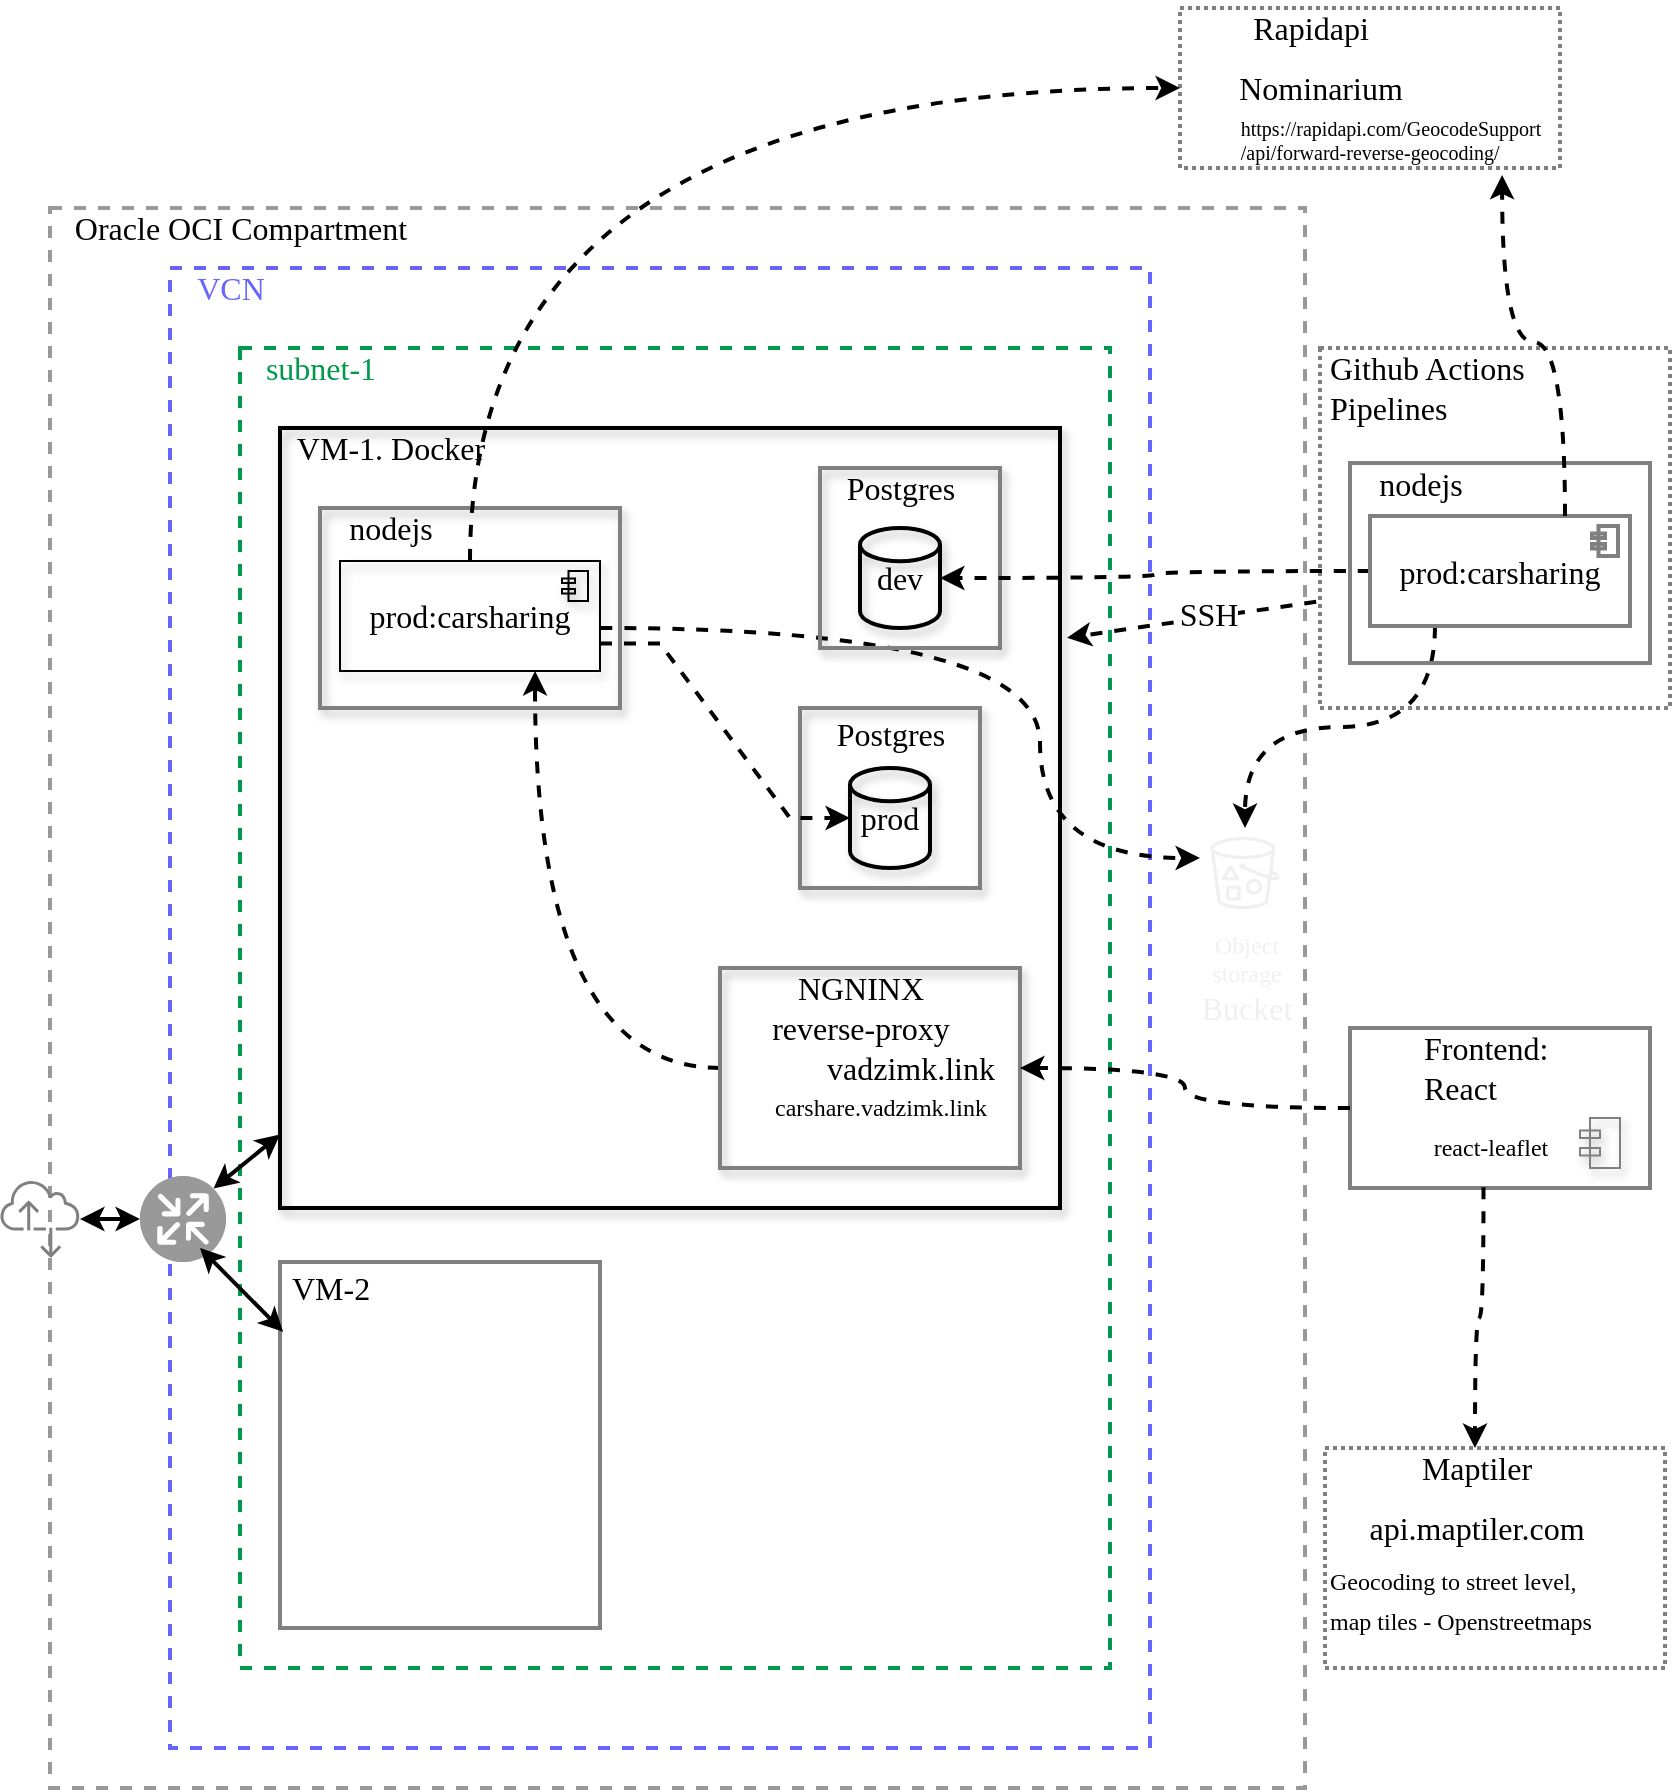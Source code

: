 <mxfile version="19.0.3" type="device"><diagram id="mWWCFk9HNQBTABtMWuh6" name="Page-1"><mxGraphModel dx="1246" dy="1195" grid="1" gridSize="10" guides="1" tooltips="1" connect="1" arrows="1" fold="1" page="1" pageScale="1" pageWidth="850" pageHeight="1100" math="0" shadow="0"><root><mxCell id="0"/><mxCell id="1" parent="0"/><mxCell id="QbOt5xrSMMe182ewnx-t-121" value="" style="rounded=0;whiteSpace=wrap;html=1;shadow=0;glass=0;sketch=0;fontFamily=Ubuntu Mono;fontSource=https%3A%2F%2Ffonts.googleapis.com%2Fcss%3Ffamily%3DUbuntu%2BMono;fontSize=16;fontColor=default;strokeColor=#999999;fillColor=none;dashed=1;strokeWidth=2;" parent="1" vertex="1"><mxGeometry x="30" y="160" width="627.5" height="790" as="geometry"/></mxCell><mxCell id="QbOt5xrSMMe182ewnx-t-54" value="" style="rounded=0;whiteSpace=wrap;html=1;shadow=0;glass=0;sketch=0;fontFamily=Ubuntu Mono;fontSource=https%3A%2F%2Ffonts.googleapis.com%2Fcss%3Ffamily%3DUbuntu%2BMono;fontSize=16;strokeColor=#808080;fillColor=none;strokeWidth=2;dashed=1;dashPattern=1 1;" parent="1" vertex="1"><mxGeometry x="665" y="230" width="175" height="180" as="geometry"/></mxCell><mxCell id="QbOt5xrSMMe182ewnx-t-8" value="" style="sketch=0;outlineConnect=0;fontColor=#232F3E;gradientColor=none;fillColor=#808080;strokeColor=none;dashed=0;verticalLabelPosition=bottom;verticalAlign=top;align=center;html=1;fontSize=12;fontStyle=0;aspect=fixed;pointerEvents=1;shape=mxgraph.aws4.internet_alt2;rounded=1;fontFamily=Ubuntu Mono;fontSource=https%3A%2F%2Ffonts.googleapis.com%2Fcss%3Ffamily%3DUbuntu%2BMono;strokeWidth=2;" parent="1" vertex="1"><mxGeometry x="5" y="645.5" width="40" height="40" as="geometry"/></mxCell><mxCell id="QbOt5xrSMMe182ewnx-t-25" value="" style="rounded=0;whiteSpace=wrap;html=1;fontFamily=Ubuntu Mono;fontSource=https%3A%2F%2Ffonts.googleapis.com%2Fcss%3Ffamily%3DUbuntu%2BMono;fontSize=16;strokeColor=#6666FF;fillColor=none;dashed=1;strokeWidth=2;" parent="1" vertex="1"><mxGeometry x="90" y="190" width="490" height="740" as="geometry"/></mxCell><mxCell id="QbOt5xrSMMe182ewnx-t-26" value="&lt;font color=&quot;#6666ff&quot;&gt;VCN&lt;/font&gt;" style="text;html=1;resizable=0;autosize=1;align=center;verticalAlign=middle;points=[];fillColor=none;strokeColor=none;rounded=0;fontFamily=Ubuntu Mono;fontSource=https%3A%2F%2Ffonts.googleapis.com%2Fcss%3Ffamily%3DUbuntu%2BMono;fontSize=16;fontColor=default;" parent="1" vertex="1"><mxGeometry x="100" y="190" width="40" height="20" as="geometry"/></mxCell><mxCell id="QbOt5xrSMMe182ewnx-t-124" style="edgeStyle=orthogonalEdgeStyle;curved=1;rounded=0;orthogonalLoop=1;jettySize=auto;html=1;exitX=0;exitY=0.75;exitDx=0;exitDy=0;dashed=1;fontFamily=Ubuntu Mono;fontSource=https%3A%2F%2Ffonts.googleapis.com%2Fcss%3Ffamily%3DUbuntu%2BMono;fontSize=16;fontColor=default;startArrow=none;startFill=0;elbow=vertical;" parent="1" source="QbOt5xrSMMe182ewnx-t-27" edge="1"><mxGeometry relative="1" as="geometry"><mxPoint x="124.619" y="724.857" as="targetPoint"/></mxGeometry></mxCell><mxCell id="QbOt5xrSMMe182ewnx-t-27" value="" style="rounded=0;whiteSpace=wrap;html=1;fontFamily=Ubuntu Mono;fontSource=https%3A%2F%2Ffonts.googleapis.com%2Fcss%3Ffamily%3DUbuntu%2BMono;fontSize=16;strokeColor=#00994D;fillColor=none;dashed=1;strokeWidth=2;" parent="1" vertex="1"><mxGeometry x="125" y="230" width="435" height="660" as="geometry"/></mxCell><mxCell id="QbOt5xrSMMe182ewnx-t-28" value="&lt;font color=&quot;#00994d&quot;&gt;subnet-1&lt;/font&gt;" style="text;html=1;resizable=0;autosize=1;align=center;verticalAlign=middle;points=[];fillColor=none;strokeColor=none;rounded=0;fontFamily=Ubuntu Mono;fontSource=https%3A%2F%2Ffonts.googleapis.com%2Fcss%3Ffamily%3DUbuntu%2BMono;fontSize=16;fontColor=default;" parent="1" vertex="1"><mxGeometry x="125" y="230" width="80" height="20" as="geometry"/></mxCell><mxCell id="QbOt5xrSMMe182ewnx-t-33" style="edgeStyle=none;rounded=0;orthogonalLoop=1;jettySize=auto;html=1;fontFamily=Ubuntu Mono;fontSource=https%3A%2F%2Ffonts.googleapis.com%2Fcss%3Ffamily%3DUbuntu%2BMono;fontSize=16;fontColor=default;startArrow=classic;startFill=1;strokeWidth=2;" parent="1" source="QbOt5xrSMMe182ewnx-t-29" target="QbOt5xrSMMe182ewnx-t-8" edge="1"><mxGeometry relative="1" as="geometry"/></mxCell><mxCell id="QbOt5xrSMMe182ewnx-t-29" value="" style="fillColor=#999999;verticalLabelPosition=bottom;sketch=0;html=1;strokeColor=#ffffff;verticalAlign=top;align=center;points=[[0.145,0.145,0],[0.5,0,0],[0.855,0.145,0],[1,0.5,0],[0.855,0.855,0],[0.5,1,0],[0.145,0.855,0],[0,0.5,0]];pointerEvents=1;shape=mxgraph.cisco_safe.compositeIcon;bgIcon=ellipse;resIcon=mxgraph.cisco_safe.capability.routing;rounded=1;fontFamily=Ubuntu Mono;fontSource=https%3A%2F%2Ffonts.googleapis.com%2Fcss%3Ffamily%3DUbuntu%2BMono;fontSize=16;fontColor=default;strokeWidth=2;" parent="1" vertex="1"><mxGeometry x="75" y="644" width="43" height="43" as="geometry"/></mxCell><mxCell id="QbOt5xrSMMe182ewnx-t-36" value="" style="rounded=0;whiteSpace=wrap;html=1;fontFamily=Ubuntu Mono;fontSource=https%3A%2F%2Ffonts.googleapis.com%2Fcss%3Ffamily%3DUbuntu%2BMono;fontSize=16;fontColor=#333333;strokeColor=default;fillColor=none;shadow=1;strokeWidth=2;" parent="1" vertex="1"><mxGeometry x="145" y="270" width="390" height="390" as="geometry"/></mxCell><mxCell id="QbOt5xrSMMe182ewnx-t-37" value="VM-1. Docker" style="text;html=1;resizable=0;autosize=1;align=center;verticalAlign=middle;points=[];fillColor=none;strokeColor=none;rounded=0;fontFamily=Ubuntu Mono;fontSource=https%3A%2F%2Ffonts.googleapis.com%2Fcss%3Ffamily%3DUbuntu%2BMono;fontSize=16;fontColor=default;" parent="1" vertex="1"><mxGeometry x="145" y="270" width="110" height="20" as="geometry"/></mxCell><mxCell id="QbOt5xrSMMe182ewnx-t-63" style="edgeStyle=orthogonalEdgeStyle;rounded=0;orthogonalLoop=1;jettySize=auto;html=1;dashed=1;fontFamily=Ubuntu Mono;fontSource=https%3A%2F%2Ffonts.googleapis.com%2Fcss%3Ffamily%3DUbuntu%2BMono;fontSize=16;fontColor=default;startArrow=none;startFill=0;elbow=vertical;curved=1;strokeWidth=2;" parent="1" source="QbOt5xrSMMe182ewnx-t-65" target="QbOt5xrSMMe182ewnx-t-117" edge="1"><mxGeometry relative="1" as="geometry"><mxPoint x="214" y="355" as="sourcePoint"/><mxPoint x="695" y="490" as="targetPoint"/><Array as="points"><mxPoint x="525" y="370"/><mxPoint x="525" y="485"/></Array></mxGeometry></mxCell><mxCell id="QbOt5xrSMMe182ewnx-t-98" style="edgeStyle=orthogonalEdgeStyle;rounded=0;orthogonalLoop=1;jettySize=auto;html=1;dashed=1;fontFamily=Ubuntu Mono;fontSource=https%3A%2F%2Ffonts.googleapis.com%2Fcss%3Ffamily%3DUbuntu%2BMono;fontSize=12;fontColor=default;startArrow=none;startFill=0;elbow=vertical;entryX=0.75;entryY=1;entryDx=0;entryDy=0;entryPerimeter=0;curved=1;strokeWidth=2;" parent="1" source="QbOt5xrSMMe182ewnx-t-39" target="QbOt5xrSMMe182ewnx-t-65" edge="1"><mxGeometry relative="1" as="geometry"/></mxCell><mxCell id="QbOt5xrSMMe182ewnx-t-39" value="" style="whiteSpace=wrap;html=1;rounded=0;fontFamily=Ubuntu Mono;fontSource=https%3A%2F%2Ffonts.googleapis.com%2Fcss%3Ffamily%3DUbuntu%2BMono;fontSize=16;fontColor=default;strokeColor=#808080;fillColor=none;shadow=1;strokeWidth=2;" parent="1" vertex="1"><mxGeometry x="365" y="540" width="150" height="100" as="geometry"/></mxCell><mxCell id="QbOt5xrSMMe182ewnx-t-40" value="NGNINX&lt;br&gt;reverse-proxy" style="text;html=1;resizable=0;autosize=1;align=center;verticalAlign=middle;points=[];fillColor=none;strokeColor=none;rounded=0;fontFamily=Ubuntu Mono;fontSource=https%3A%2F%2Ffonts.googleapis.com%2Fcss%3Ffamily%3DUbuntu%2BMono;fontSize=16;fontColor=default;shadow=0;glass=0;sketch=0;" parent="1" vertex="1"><mxGeometry x="375" y="540" width="120" height="40" as="geometry"/></mxCell><mxCell id="QbOt5xrSMMe182ewnx-t-45" value="" style="rounded=0;whiteSpace=wrap;html=1;shadow=1;glass=0;sketch=0;fontFamily=Ubuntu Mono;fontSource=https%3A%2F%2Ffonts.googleapis.com%2Fcss%3Ffamily%3DUbuntu%2BMono;fontSize=16;fontColor=default;strokeColor=#808080;fillColor=none;strokeWidth=2;" parent="1" vertex="1"><mxGeometry x="415" y="290" width="90" height="90" as="geometry"/></mxCell><mxCell id="QbOt5xrSMMe182ewnx-t-48" value="Postgres" style="text;html=1;resizable=0;autosize=1;align=center;verticalAlign=middle;points=[];fillColor=none;strokeColor=none;rounded=0;shadow=1;glass=0;sketch=0;fontFamily=Ubuntu Mono;fontSource=https%3A%2F%2Ffonts.googleapis.com%2Fcss%3Ffamily%3DUbuntu%2BMono;fontSize=16;fontColor=default;" parent="1" vertex="1"><mxGeometry x="415" y="290" width="80" height="20" as="geometry"/></mxCell><mxCell id="QbOt5xrSMMe182ewnx-t-64" style="edgeStyle=orthogonalEdgeStyle;rounded=0;orthogonalLoop=1;jettySize=auto;html=1;dashed=1;fontFamily=Ubuntu Mono;fontSource=https%3A%2F%2Ffonts.googleapis.com%2Fcss%3Ffamily%3DUbuntu%2BMono;fontSize=16;fontColor=default;startArrow=none;startFill=0;curved=1;exitX=0.25;exitY=1;exitDx=0;exitDy=0;exitPerimeter=0;strokeWidth=2;" parent="1" source="QbOt5xrSMMe182ewnx-t-76" target="QbOt5xrSMMe182ewnx-t-117" edge="1"><mxGeometry relative="1" as="geometry"><mxPoint x="770.0" y="321.778" as="sourcePoint"/><mxPoint x="652.524" y="470" as="targetPoint"/></mxGeometry></mxCell><mxCell id="QbOt5xrSMMe182ewnx-t-59" value="" style="endArrow=classic;html=1;rounded=0;fontFamily=Ubuntu Mono;fontSource=https%3A%2F%2Ffonts.googleapis.com%2Fcss%3Ffamily%3DUbuntu%2BMono;fontSize=16;fontColor=default;elbow=vertical;exitX=-0.011;exitY=0.705;exitDx=0;exitDy=0;exitPerimeter=0;dashed=1;entryX=1.009;entryY=0.269;entryDx=0;entryDy=0;entryPerimeter=0;strokeWidth=2;" parent="1" source="QbOt5xrSMMe182ewnx-t-54" target="QbOt5xrSMMe182ewnx-t-36" edge="1"><mxGeometry width="50" height="50" relative="1" as="geometry"><mxPoint x="755" y="445" as="sourcePoint"/><mxPoint x="715" y="420" as="targetPoint"/></mxGeometry></mxCell><mxCell id="QbOt5xrSMMe182ewnx-t-61" value="SSH" style="edgeLabel;html=1;align=center;verticalAlign=middle;resizable=0;points=[];fontSize=16;fontFamily=Ubuntu Mono;fontColor=default;" parent="QbOt5xrSMMe182ewnx-t-59" vertex="1" connectable="0"><mxGeometry x="-0.13" y="-2" relative="1" as="geometry"><mxPoint as="offset"/></mxGeometry></mxCell><mxCell id="QbOt5xrSMMe182ewnx-t-72" value="" style="group" parent="1" vertex="1" connectable="0"><mxGeometry x="165" y="310" width="150" height="100" as="geometry"/></mxCell><mxCell id="QbOt5xrSMMe182ewnx-t-38" value="" style="rounded=0;whiteSpace=wrap;html=1;fontFamily=Ubuntu Mono;fontSource=https%3A%2F%2Ffonts.googleapis.com%2Fcss%3Ffamily%3DUbuntu%2BMono;fontSize=16;fontColor=default;strokeColor=#808080;fillColor=none;sketch=0;shadow=1;glass=0;strokeWidth=2;" parent="QbOt5xrSMMe182ewnx-t-72" vertex="1"><mxGeometry width="150" height="100" as="geometry"/></mxCell><mxCell id="QbOt5xrSMMe182ewnx-t-41" value="nodejs" style="text;html=1;resizable=0;autosize=1;align=center;verticalAlign=middle;points=[];fillColor=none;strokeColor=none;rounded=0;shadow=0;glass=0;sketch=0;fontFamily=Ubuntu Mono;fontSource=https%3A%2F%2Ffonts.googleapis.com%2Fcss%3Ffamily%3DUbuntu%2BMono;fontSize=16;fontColor=default;" parent="QbOt5xrSMMe182ewnx-t-72" vertex="1"><mxGeometry x="5" width="60" height="20" as="geometry"/></mxCell><mxCell id="QbOt5xrSMMe182ewnx-t-65" value="prod:carsharing" style="html=1;outlineConnect=0;whiteSpace=wrap;fillColor=none;shape=mxgraph.archimate3.application;appType=comp;archiType=square;rounded=0;shadow=1;glass=0;sketch=0;fontFamily=Ubuntu Mono;fontSource=https%3A%2F%2Ffonts.googleapis.com%2Fcss%3Ffamily%3DUbuntu%2BMono;fontSize=16;" parent="QbOt5xrSMMe182ewnx-t-72" vertex="1"><mxGeometry x="10" y="26.5" width="130" height="55" as="geometry"/></mxCell><mxCell id="QbOt5xrSMMe182ewnx-t-77" value="dev" style="strokeWidth=2;html=1;shape=mxgraph.flowchart.database;whiteSpace=wrap;rounded=0;shadow=1;glass=0;sketch=0;fontFamily=Ubuntu Mono;fontSource=https%3A%2F%2Ffonts.googleapis.com%2Fcss%3Ffamily%3DUbuntu%2BMono;fontSize=16;fontColor=default;fillColor=none;" parent="1" vertex="1"><mxGeometry x="435" y="320" width="40" height="50" as="geometry"/></mxCell><mxCell id="QbOt5xrSMMe182ewnx-t-80" value="prod" style="strokeWidth=2;html=1;shape=mxgraph.flowchart.database;whiteSpace=wrap;rounded=0;shadow=1;glass=0;sketch=0;fontFamily=Ubuntu Mono;fontSource=https%3A%2F%2Ffonts.googleapis.com%2Fcss%3Ffamily%3DUbuntu%2BMono;fontSize=16;fontColor=default;fillColor=none;" parent="1" vertex="1"><mxGeometry x="430" y="440" width="40" height="50" as="geometry"/></mxCell><mxCell id="QbOt5xrSMMe182ewnx-t-81" value="Postgres" style="text;html=1;resizable=0;autosize=1;align=center;verticalAlign=middle;points=[];fillColor=none;strokeColor=none;rounded=0;shadow=1;glass=0;sketch=0;fontFamily=Ubuntu Mono;fontSource=https%3A%2F%2Ffonts.googleapis.com%2Fcss%3Ffamily%3DUbuntu%2BMono;fontSize=16;fontColor=default;" parent="1" vertex="1"><mxGeometry x="410" y="412.5" width="80" height="20" as="geometry"/></mxCell><mxCell id="QbOt5xrSMMe182ewnx-t-82" value="" style="rounded=0;whiteSpace=wrap;html=1;shadow=1;glass=0;sketch=0;fontFamily=Ubuntu Mono;fontSource=https%3A%2F%2Ffonts.googleapis.com%2Fcss%3Ffamily%3DUbuntu%2BMono;fontSize=16;fontColor=default;strokeColor=#808080;fillColor=none;strokeWidth=2;" parent="1" vertex="1"><mxGeometry x="405" y="410" width="90" height="90" as="geometry"/></mxCell><mxCell id="QbOt5xrSMMe182ewnx-t-87" value="" style="rounded=0;whiteSpace=wrap;html=1;shadow=0;glass=0;sketch=0;fontFamily=Ubuntu Mono;fontSource=https%3A%2F%2Ffonts.googleapis.com%2Fcss%3Ffamily%3DUbuntu%2BMono;fontSize=16;fontColor=default;strokeColor=#808080;fillColor=none;strokeWidth=2;" parent="1" vertex="1"><mxGeometry x="680" y="570" width="150" height="80" as="geometry"/></mxCell><mxCell id="QbOt5xrSMMe182ewnx-t-91" style="edgeStyle=orthogonalEdgeStyle;curved=1;rounded=0;orthogonalLoop=1;jettySize=auto;html=1;dashed=1;fontFamily=Ubuntu Mono;fontSource=https%3A%2F%2Ffonts.googleapis.com%2Fcss%3Ffamily%3DUbuntu%2BMono;fontSize=12;fontColor=default;startArrow=none;startFill=0;exitX=0;exitY=0.5;exitDx=0;exitDy=0;strokeWidth=2;" parent="1" source="QbOt5xrSMMe182ewnx-t-87" target="QbOt5xrSMMe182ewnx-t-39" edge="1"><mxGeometry relative="1" as="geometry"><mxPoint x="745" y="590" as="sourcePoint"/></mxGeometry></mxCell><mxCell id="QbOt5xrSMMe182ewnx-t-97" style="rounded=0;orthogonalLoop=1;jettySize=auto;html=1;dashed=1;fontFamily=Ubuntu Mono;fontSource=https%3A%2F%2Ffonts.googleapis.com%2Fcss%3Ffamily%3DUbuntu%2BMono;fontSize=12;fontColor=default;startArrow=none;startFill=0;exitX=0.445;exitY=0.995;exitDx=0;exitDy=0;exitPerimeter=0;edgeStyle=orthogonalEdgeStyle;curved=1;strokeWidth=2;" parent="1" source="QbOt5xrSMMe182ewnx-t-87" target="QbOt5xrSMMe182ewnx-t-93" edge="1"><mxGeometry relative="1" as="geometry"><mxPoint x="790" y="630" as="sourcePoint"/></mxGeometry></mxCell><mxCell id="QbOt5xrSMMe182ewnx-t-88" value="Frontend:&lt;br&gt;React" style="text;html=1;resizable=0;autosize=1;align=left;verticalAlign=middle;points=[];fillColor=none;strokeColor=none;rounded=0;shadow=1;glass=0;sketch=0;fontFamily=Ubuntu Mono;fontSource=https%3A%2F%2Ffonts.googleapis.com%2Fcss%3Ffamily%3DUbuntu%2BMono;fontSize=16;fontColor=default;" parent="1" vertex="1"><mxGeometry x="715" y="570" width="90" height="40" as="geometry"/></mxCell><mxCell id="QbOt5xrSMMe182ewnx-t-89" value="vadzimk.link" style="text;html=1;resizable=0;autosize=1;align=center;verticalAlign=middle;points=[];fillColor=none;strokeColor=none;rounded=0;shadow=1;glass=0;sketch=0;fontFamily=Ubuntu Mono;fontSource=https%3A%2F%2Ffonts.googleapis.com%2Fcss%3Ffamily%3DUbuntu%2BMono;fontSize=16;fontColor=default;" parent="1" vertex="1"><mxGeometry x="405" y="580" width="110" height="20" as="geometry"/></mxCell><mxCell id="QbOt5xrSMMe182ewnx-t-90" value="carshare.vadzimk.link" style="text;html=1;resizable=0;autosize=1;align=center;verticalAlign=middle;points=[];fillColor=none;strokeColor=none;rounded=0;shadow=1;glass=0;sketch=0;fontFamily=Ubuntu Mono;fontSource=https%3A%2F%2Ffonts.googleapis.com%2Fcss%3Ffamily%3DUbuntu%2BMono;fontSize=12;fontColor=default;" parent="1" vertex="1"><mxGeometry x="375" y="600" width="140" height="20" as="geometry"/></mxCell><mxCell id="QbOt5xrSMMe182ewnx-t-92" value="" style="rounded=0;whiteSpace=wrap;html=1;shadow=0;glass=0;sketch=0;fontFamily=Ubuntu Mono;fontSource=https%3A%2F%2Ffonts.googleapis.com%2Fcss%3Ffamily%3DUbuntu%2BMono;fontSize=12;fontColor=default;strokeColor=#808080;fillColor=none;strokeWidth=2;dashed=1;dashPattern=1 1;" parent="1" vertex="1"><mxGeometry x="667.5" y="780" width="170" height="110" as="geometry"/></mxCell><mxCell id="QbOt5xrSMMe182ewnx-t-93" value="Maptiler" style="text;html=1;resizable=0;autosize=1;align=center;verticalAlign=middle;points=[];fillColor=none;strokeColor=none;rounded=0;shadow=0;glass=0;sketch=0;fontFamily=Ubuntu Mono;fontSource=https%3A%2F%2Ffonts.googleapis.com%2Fcss%3Ffamily%3DUbuntu%2BMono;fontSize=16;fontColor=default;" parent="1" vertex="1"><mxGeometry x="702.5" y="780" width="80" height="20" as="geometry"/></mxCell><mxCell id="QbOt5xrSMMe182ewnx-t-95" value="api.maptiler.com" style="text;html=1;resizable=0;autosize=1;align=center;verticalAlign=middle;points=[];fillColor=none;strokeColor=none;rounded=0;shadow=1;glass=0;sketch=0;fontFamily=Ubuntu Mono;fontSource=https%3A%2F%2Ffonts.googleapis.com%2Fcss%3Ffamily%3DUbuntu%2BMono;fontSize=16;fontColor=default;" parent="1" vertex="1"><mxGeometry x="672.5" y="810" width="140" height="20" as="geometry"/></mxCell><mxCell id="QbOt5xrSMMe182ewnx-t-96" value="&lt;font style=&quot;font-size: 12px;&quot;&gt;Geocoding to street level,&lt;br style=&quot;&quot;&gt;map tiles - Openstreetmaps&lt;/font&gt;" style="text;html=1;resizable=0;autosize=1;align=left;verticalAlign=middle;points=[];fillColor=none;strokeColor=none;rounded=0;shadow=1;glass=0;sketch=0;fontFamily=Ubuntu Mono;fontSource=https%3A%2F%2Ffonts.googleapis.com%2Fcss%3Ffamily%3DUbuntu%2BMono;fontSize=16;fontColor=default;" parent="1" vertex="1"><mxGeometry x="667.5" y="830" width="170" height="50" as="geometry"/></mxCell><mxCell id="QbOt5xrSMMe182ewnx-t-99" style="edgeStyle=entityRelationEdgeStyle;rounded=0;orthogonalLoop=1;jettySize=auto;html=1;exitX=1;exitY=0.75;exitDx=0;exitDy=0;exitPerimeter=0;dashed=1;fontFamily=Ubuntu Mono;fontSource=https%3A%2F%2Ffonts.googleapis.com%2Fcss%3Ffamily%3DUbuntu%2BMono;fontSize=12;fontColor=default;startArrow=none;startFill=0;elbow=vertical;entryX=0;entryY=0.5;entryDx=0;entryDy=0;entryPerimeter=0;strokeWidth=2;" parent="1" source="QbOt5xrSMMe182ewnx-t-65" target="QbOt5xrSMMe182ewnx-t-80" edge="1"><mxGeometry relative="1" as="geometry"/></mxCell><mxCell id="QbOt5xrSMMe182ewnx-t-100" style="edgeStyle=orthogonalEdgeStyle;curved=1;rounded=0;orthogonalLoop=1;jettySize=auto;html=1;exitX=0;exitY=0.5;exitDx=0;exitDy=0;exitPerimeter=0;entryX=1;entryY=0.5;entryDx=0;entryDy=0;entryPerimeter=0;dashed=1;fontFamily=Ubuntu Mono;fontSource=https%3A%2F%2Ffonts.googleapis.com%2Fcss%3Ffamily%3DUbuntu%2BMono;fontSize=12;fontColor=default;startArrow=none;startFill=0;elbow=vertical;strokeWidth=2;" parent="1" source="QbOt5xrSMMe182ewnx-t-76" target="QbOt5xrSMMe182ewnx-t-77" edge="1"><mxGeometry relative="1" as="geometry"/></mxCell><mxCell id="QbOt5xrSMMe182ewnx-t-102" value="" style="html=1;outlineConnect=0;whiteSpace=wrap;fillColor=none;shape=mxgraph.archimate3.component;rounded=0;shadow=1;glass=0;sketch=0;fontFamily=Ubuntu Mono;fontSource=https%3A%2F%2Ffonts.googleapis.com%2Fcss%3Ffamily%3DUbuntu%2BMono;fontSize=12;fontColor=default;strokeColor=#808080;" parent="1" vertex="1"><mxGeometry x="795" y="615" width="20" height="25" as="geometry"/></mxCell><mxCell id="QbOt5xrSMMe182ewnx-t-103" value="react-leaflet" style="text;html=1;resizable=0;autosize=1;align=center;verticalAlign=middle;points=[];fillColor=none;strokeColor=none;rounded=0;shadow=1;glass=0;sketch=0;fontFamily=Ubuntu Mono;fontSource=https%3A%2F%2Ffonts.googleapis.com%2Fcss%3Ffamily%3DUbuntu%2BMono;fontSize=12;fontColor=default;" parent="1" vertex="1"><mxGeometry x="705" y="620" width="90" height="20" as="geometry"/></mxCell><mxCell id="QbOt5xrSMMe182ewnx-t-105" value="" style="rounded=0;whiteSpace=wrap;html=1;shadow=0;glass=0;sketch=0;fontFamily=Ubuntu Mono;fontSource=https%3A%2F%2Ffonts.googleapis.com%2Fcss%3Ffamily%3DUbuntu%2BMono;fontSize=12;fontColor=default;strokeColor=#808080;fillColor=none;strokeWidth=2;dashed=1;dashPattern=1 1;" parent="1" vertex="1"><mxGeometry x="595" y="60" width="190" height="80" as="geometry"/></mxCell><mxCell id="QbOt5xrSMMe182ewnx-t-106" value="Rapidapi" style="text;html=1;resizable=0;autosize=1;align=center;verticalAlign=middle;points=[];fillColor=none;strokeColor=none;rounded=0;shadow=1;glass=0;sketch=0;fontFamily=Ubuntu Mono;fontSource=https%3A%2F%2Ffonts.googleapis.com%2Fcss%3Ffamily%3DUbuntu%2BMono;fontSize=16;fontColor=default;" parent="1" vertex="1"><mxGeometry x="620" y="60" width="80" height="20" as="geometry"/></mxCell><mxCell id="QbOt5xrSMMe182ewnx-t-107" value="Nominarium" style="text;html=1;resizable=0;autosize=1;align=center;verticalAlign=middle;points=[];fillColor=none;strokeColor=none;rounded=0;shadow=1;glass=0;sketch=0;fontFamily=Ubuntu Mono;fontSource=https%3A%2F%2Ffonts.googleapis.com%2Fcss%3Ffamily%3DUbuntu%2BMono;fontSize=16;fontColor=default;" parent="1" vertex="1"><mxGeometry x="615" y="90" width="100" height="20" as="geometry"/></mxCell><mxCell id="QbOt5xrSMMe182ewnx-t-108" value="&lt;br style=&quot;font-size: 10px;&quot;&gt;    https://rapidapi.com/GeocodeSupport&lt;br&gt;&lt;div style=&quot;text-align: left;&quot;&gt;&lt;span style=&quot;background-color: initial;&quot;&gt;/api/forward-reverse-geocoding/&lt;/span&gt;&lt;/div&gt;  " style="text;html=1;resizable=0;autosize=1;align=center;verticalAlign=middle;points=[];fillColor=none;strokeColor=none;rounded=0;shadow=1;glass=0;sketch=0;fontFamily=Ubuntu Mono;fontSource=https%3A%2F%2Ffonts.googleapis.com%2Fcss%3Ffamily%3DUbuntu%2BMono;fontSize=10;fontColor=default;" parent="1" vertex="1"><mxGeometry x="605" y="100" width="190" height="40" as="geometry"/></mxCell><mxCell id="QbOt5xrSMMe182ewnx-t-109" style="edgeStyle=orthogonalEdgeStyle;curved=1;rounded=0;orthogonalLoop=1;jettySize=auto;html=1;exitX=0.5;exitY=0;exitDx=0;exitDy=0;exitPerimeter=0;entryX=0;entryY=0.5;entryDx=0;entryDy=0;dashed=1;fontFamily=Ubuntu Mono;fontSource=https%3A%2F%2Ffonts.googleapis.com%2Fcss%3Ffamily%3DUbuntu%2BMono;fontSize=10;fontColor=default;startArrow=none;startFill=0;elbow=vertical;strokeWidth=2;" parent="1" source="QbOt5xrSMMe182ewnx-t-65" target="QbOt5xrSMMe182ewnx-t-105" edge="1"><mxGeometry relative="1" as="geometry"/></mxCell><mxCell id="QbOt5xrSMMe182ewnx-t-113" value="" style="rounded=0;whiteSpace=wrap;html=1;shadow=0;glass=0;sketch=0;fontFamily=Ubuntu Mono;fontSource=https%3A%2F%2Ffonts.googleapis.com%2Fcss%3Ffamily%3DUbuntu%2BMono;fontSize=10;fontColor=default;strokeColor=#808080;fillColor=none;strokeWidth=2;" parent="1" vertex="1"><mxGeometry x="145" y="687" width="160" height="183" as="geometry"/></mxCell><mxCell id="QbOt5xrSMMe182ewnx-t-115" value="&lt;font style=&quot;font-size: 16px;&quot;&gt;VM-2&lt;/font&gt;" style="text;html=1;resizable=0;autosize=1;align=center;verticalAlign=middle;points=[];fillColor=none;strokeColor=none;rounded=0;shadow=0;glass=0;sketch=0;fontFamily=Ubuntu Mono;fontSource=https%3A%2F%2Ffonts.googleapis.com%2Fcss%3Ffamily%3DUbuntu%2BMono;fontSize=10;fontColor=default;" parent="1" vertex="1"><mxGeometry x="145" y="690" width="50" height="20" as="geometry"/></mxCell><mxCell id="QbOt5xrSMMe182ewnx-t-117" value="&lt;font color=&quot;#f0f0f0&quot;&gt;Object&lt;br&gt;storage&lt;br&gt;&lt;font style=&quot;font-size: 16px;&quot;&gt;Bucket&lt;/font&gt;&lt;/font&gt;" style="sketch=0;outlineConnect=0;fontColor=#232F3E;gradientColor=none;strokeColor=#F0F0F0;fillColor=none;dashed=0;verticalLabelPosition=bottom;verticalAlign=top;align=center;html=1;fontSize=12;fontStyle=0;aspect=fixed;shape=mxgraph.aws4.resourceIcon;resIcon=mxgraph.aws4.bucket_with_objects;rounded=0;shadow=0;glass=0;fontFamily=Ubuntu Mono;fontSource=https%3A%2F%2Ffonts.googleapis.com%2Fcss%3Ffamily%3DUbuntu%2BMono;strokeWidth=2;" parent="1" vertex="1"><mxGeometry x="605" y="470" width="45" height="45" as="geometry"/></mxCell><mxCell id="QbOt5xrSMMe182ewnx-t-120" value="" style="endArrow=classic;startArrow=classic;html=1;rounded=0;fontFamily=Ubuntu Mono;fontSource=https%3A%2F%2Ffonts.googleapis.com%2Fcss%3Ffamily%3DUbuntu%2BMono;fontSize=16;fontColor=default;curved=1;elbow=vertical;exitX=0.855;exitY=0.145;exitDx=0;exitDy=0;exitPerimeter=0;strokeWidth=2;" parent="1" source="QbOt5xrSMMe182ewnx-t-29" target="QbOt5xrSMMe182ewnx-t-36" edge="1"><mxGeometry width="50" height="50" relative="1" as="geometry"><mxPoint x="475" y="630" as="sourcePoint"/><mxPoint x="525" y="580" as="targetPoint"/></mxGeometry></mxCell><mxCell id="QbOt5xrSMMe182ewnx-t-123" value="" style="endArrow=classic;startArrow=classic;html=1;rounded=0;fontFamily=Ubuntu Mono;fontSource=https%3A%2F%2Ffonts.googleapis.com%2Fcss%3Ffamily%3DUbuntu%2BMono;fontSize=16;fontColor=default;curved=1;elbow=vertical;entryX=0.01;entryY=0.191;entryDx=0;entryDy=0;entryPerimeter=0;strokeWidth=2;" parent="1" target="QbOt5xrSMMe182ewnx-t-113" edge="1"><mxGeometry width="50" height="50" relative="1" as="geometry"><mxPoint x="105" y="680" as="sourcePoint"/><mxPoint x="140" y="720" as="targetPoint"/></mxGeometry></mxCell><mxCell id="QbOt5xrSMMe182ewnx-t-125" value="Oracle OCI Compartment" style="text;html=1;resizable=0;autosize=1;align=center;verticalAlign=middle;points=[];fillColor=none;strokeColor=none;rounded=0;shadow=0;glass=0;sketch=0;fontFamily=Ubuntu Mono;fontSource=https%3A%2F%2Ffonts.googleapis.com%2Fcss%3Ffamily%3DUbuntu%2BMono;fontSize=16;fontColor=default;" parent="1" vertex="1"><mxGeometry x="30" y="160" width="190" height="20" as="geometry"/></mxCell><mxCell id="QbOt5xrSMMe182ewnx-t-74" value="" style="rounded=0;whiteSpace=wrap;html=1;fontFamily=Ubuntu Mono;fontSource=https%3A%2F%2Ffonts.googleapis.com%2Fcss%3Ffamily%3DUbuntu%2BMono;fontSize=16;fontColor=default;strokeColor=#808080;fillColor=none;sketch=0;shadow=0;glass=0;strokeWidth=2;" parent="1" vertex="1"><mxGeometry x="680" y="287.5" width="150" height="100" as="geometry"/></mxCell><mxCell id="QbOt5xrSMMe182ewnx-t-75" value="nodejs" style="text;html=1;resizable=0;autosize=1;align=center;verticalAlign=middle;points=[];fillColor=none;strokeColor=none;rounded=0;shadow=0;glass=0;sketch=0;fontFamily=Ubuntu Mono;fontSource=https%3A%2F%2Ffonts.googleapis.com%2Fcss%3Ffamily%3DUbuntu%2BMono;fontSize=16;fontColor=default;" parent="1" vertex="1"><mxGeometry x="685" y="287.5" width="60" height="20" as="geometry"/></mxCell><mxCell id="QbOt5xrSMMe182ewnx-t-51" value="Github Actions&lt;br&gt;Pipelines" style="text;html=1;resizable=0;autosize=1;align=left;verticalAlign=middle;points=[];fillColor=none;strokeColor=none;rounded=0;shadow=0;glass=0;sketch=0;fontFamily=Ubuntu Mono;fontSource=https%3A%2F%2Ffonts.googleapis.com%2Fcss%3Ffamily%3DUbuntu%2BMono;fontSize=16;fontColor=default;" parent="1" vertex="1"><mxGeometry x="667.5" y="230" width="130" height="40" as="geometry"/></mxCell><mxCell id="QbOt5xrSMMe182ewnx-t-76" value="prod:carsharing" style="html=1;outlineConnect=0;whiteSpace=wrap;fillColor=none;shape=mxgraph.archimate3.application;appType=comp;archiType=square;rounded=0;shadow=0;glass=0;sketch=0;fontFamily=Ubuntu Mono;fontSource=https%3A%2F%2Ffonts.googleapis.com%2Fcss%3Ffamily%3DUbuntu%2BMono;fontSize=16;fontColor=default;strokeColor=#808080;strokeWidth=2;" parent="1" vertex="1"><mxGeometry x="690" y="314" width="130" height="55" as="geometry"/></mxCell><mxCell id="QbOt5xrSMMe182ewnx-t-111" style="edgeStyle=orthogonalEdgeStyle;rounded=0;orthogonalLoop=1;jettySize=auto;html=1;entryX=0.795;entryY=1.086;entryDx=0;entryDy=0;entryPerimeter=0;dashed=1;fontFamily=Ubuntu Mono;fontSource=https%3A%2F%2Ffonts.googleapis.com%2Fcss%3Ffamily%3DUbuntu%2BMono;fontSize=10;fontColor=default;startArrow=none;startFill=0;curved=1;strokeWidth=2;exitX=0.75;exitY=0;exitDx=0;exitDy=0;exitPerimeter=0;" parent="1" source="QbOt5xrSMMe182ewnx-t-76" target="QbOt5xrSMMe182ewnx-t-108" edge="1"><mxGeometry relative="1" as="geometry"/></mxCell></root></mxGraphModel></diagram></mxfile>